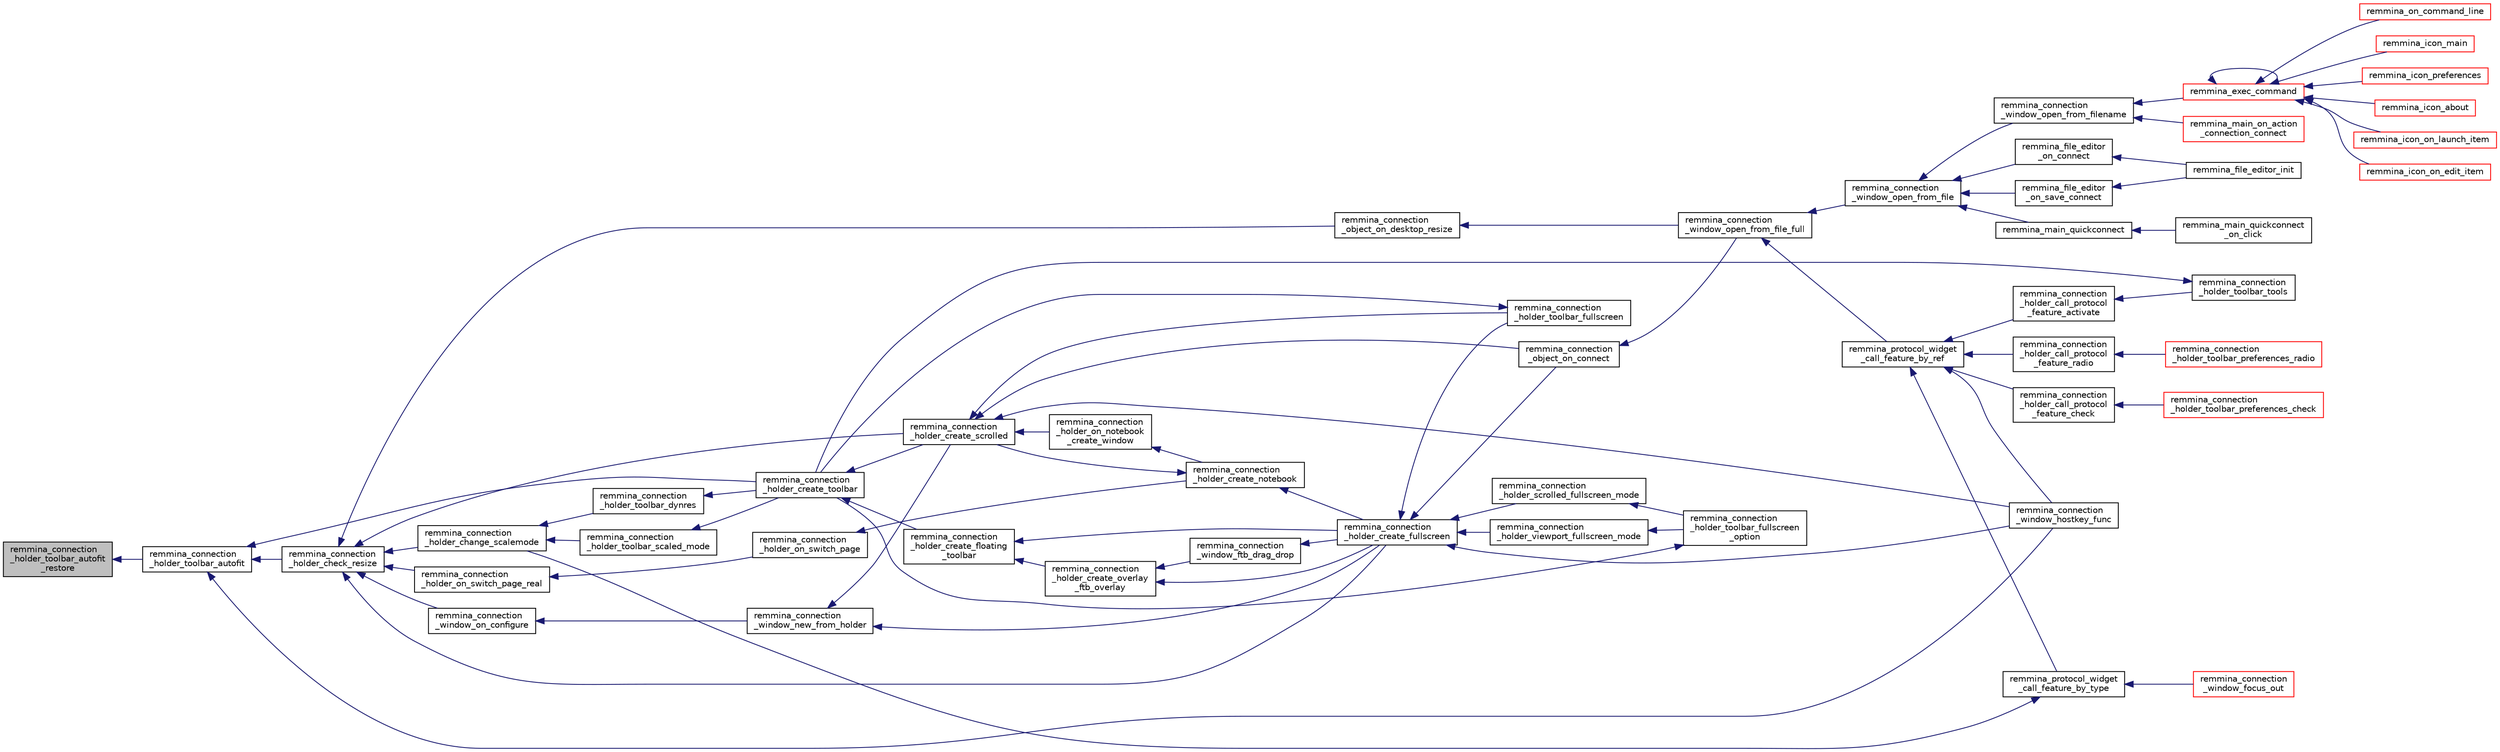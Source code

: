 digraph "remmina_connection_holder_toolbar_autofit_restore"
{
  edge [fontname="Helvetica",fontsize="10",labelfontname="Helvetica",labelfontsize="10"];
  node [fontname="Helvetica",fontsize="10",shape=record];
  rankdir="LR";
  Node6273 [label="remmina_connection\l_holder_toolbar_autofit\l_restore",height=0.2,width=0.4,color="black", fillcolor="grey75", style="filled", fontcolor="black"];
  Node6273 -> Node6274 [dir="back",color="midnightblue",fontsize="10",style="solid",fontname="Helvetica"];
  Node6274 [label="remmina_connection\l_holder_toolbar_autofit",height=0.2,width=0.4,color="black", fillcolor="white", style="filled",URL="$remmina__connection__window_8c.html#ac679e10d8be64d56ed13043dd4df7d1c"];
  Node6274 -> Node6275 [dir="back",color="midnightblue",fontsize="10",style="solid",fontname="Helvetica"];
  Node6275 [label="remmina_connection\l_holder_check_resize",height=0.2,width=0.4,color="black", fillcolor="white", style="filled",URL="$remmina__connection__window_8c.html#adf48e258e535235d29c9638333488920"];
  Node6275 -> Node6276 [dir="back",color="midnightblue",fontsize="10",style="solid",fontname="Helvetica"];
  Node6276 [label="remmina_connection\l_holder_change_scalemode",height=0.2,width=0.4,color="black", fillcolor="white", style="filled",URL="$remmina__connection__window_8c.html#a5565ebedf82eb9f2d54b7f447b4c930e"];
  Node6276 -> Node6277 [dir="back",color="midnightblue",fontsize="10",style="solid",fontname="Helvetica"];
  Node6277 [label="remmina_connection\l_holder_toolbar_dynres",height=0.2,width=0.4,color="black", fillcolor="white", style="filled",URL="$remmina__connection__window_8c.html#a576e3800c7371f63b27e3832848ac4e5"];
  Node6277 -> Node6278 [dir="back",color="midnightblue",fontsize="10",style="solid",fontname="Helvetica"];
  Node6278 [label="remmina_connection\l_holder_create_toolbar",height=0.2,width=0.4,color="black", fillcolor="white", style="filled",URL="$remmina__connection__window_8c.html#af8138da72278e9e9000276e08a6fd984"];
  Node6278 -> Node6279 [dir="back",color="midnightblue",fontsize="10",style="solid",fontname="Helvetica"];
  Node6279 [label="remmina_connection\l_holder_create_floating\l_toolbar",height=0.2,width=0.4,color="black", fillcolor="white", style="filled",URL="$remmina__connection__window_8c.html#a967dca6c1876afc3e6bcb763f9709d43"];
  Node6279 -> Node6280 [dir="back",color="midnightblue",fontsize="10",style="solid",fontname="Helvetica"];
  Node6280 [label="remmina_connection\l_holder_create_overlay\l_ftb_overlay",height=0.2,width=0.4,color="black", fillcolor="white", style="filled",URL="$remmina__connection__window_8c.html#ab2edcb806312b3367c70fbb13c383ae0"];
  Node6280 -> Node6281 [dir="back",color="midnightblue",fontsize="10",style="solid",fontname="Helvetica"];
  Node6281 [label="remmina_connection\l_window_ftb_drag_drop",height=0.2,width=0.4,color="black", fillcolor="white", style="filled",URL="$remmina__connection__window_8c.html#a15c9b2bd929f8f2bb64d0bb6fa60f067"];
  Node6281 -> Node6282 [dir="back",color="midnightblue",fontsize="10",style="solid",fontname="Helvetica"];
  Node6282 [label="remmina_connection\l_holder_create_fullscreen",height=0.2,width=0.4,color="black", fillcolor="white", style="filled",URL="$remmina__connection__window_8c.html#ae67ca4d276339723c1ff87fc224eaccf"];
  Node6282 -> Node6283 [dir="back",color="midnightblue",fontsize="10",style="solid",fontname="Helvetica"];
  Node6283 [label="remmina_connection\l_holder_toolbar_fullscreen",height=0.2,width=0.4,color="black", fillcolor="white", style="filled",URL="$remmina__connection__window_8c.html#a02ac20f50f1b7b816bd7208127efdbee"];
  Node6283 -> Node6278 [dir="back",color="midnightblue",fontsize="10",style="solid",fontname="Helvetica"];
  Node6282 -> Node6284 [dir="back",color="midnightblue",fontsize="10",style="solid",fontname="Helvetica"];
  Node6284 [label="remmina_connection\l_holder_viewport_fullscreen_mode",height=0.2,width=0.4,color="black", fillcolor="white", style="filled",URL="$remmina__connection__window_8c.html#a0e99d0ff8c39f2c6de508eee9ef498c5"];
  Node6284 -> Node6285 [dir="back",color="midnightblue",fontsize="10",style="solid",fontname="Helvetica"];
  Node6285 [label="remmina_connection\l_holder_toolbar_fullscreen\l_option",height=0.2,width=0.4,color="black", fillcolor="white", style="filled",URL="$remmina__connection__window_8c.html#a1415cdcbed0e6fe9a7978586bf132207"];
  Node6285 -> Node6278 [dir="back",color="midnightblue",fontsize="10",style="solid",fontname="Helvetica"];
  Node6282 -> Node6286 [dir="back",color="midnightblue",fontsize="10",style="solid",fontname="Helvetica"];
  Node6286 [label="remmina_connection\l_holder_scrolled_fullscreen_mode",height=0.2,width=0.4,color="black", fillcolor="white", style="filled",URL="$remmina__connection__window_8c.html#aa25cae5c0e15e13b817b925e42a044a9"];
  Node6286 -> Node6285 [dir="back",color="midnightblue",fontsize="10",style="solid",fontname="Helvetica"];
  Node6282 -> Node6287 [dir="back",color="midnightblue",fontsize="10",style="solid",fontname="Helvetica"];
  Node6287 [label="remmina_connection\l_window_hostkey_func",height=0.2,width=0.4,color="black", fillcolor="white", style="filled",URL="$remmina__connection__window_8c.html#abef663d930076deb3105f86dabe2a9c3"];
  Node6282 -> Node6288 [dir="back",color="midnightblue",fontsize="10",style="solid",fontname="Helvetica"];
  Node6288 [label="remmina_connection\l_object_on_connect",height=0.2,width=0.4,color="black", fillcolor="white", style="filled",URL="$remmina__connection__window_8c.html#a0ad685a873ecef95ec13caba17e0c22e"];
  Node6288 -> Node6289 [dir="back",color="midnightblue",fontsize="10",style="solid",fontname="Helvetica"];
  Node6289 [label="remmina_connection\l_window_open_from_file_full",height=0.2,width=0.4,color="black", fillcolor="white", style="filled",URL="$remmina__connection__window_8h.html#adbf2b670ca3bae96a99cb0b36021a961"];
  Node6289 -> Node6290 [dir="back",color="midnightblue",fontsize="10",style="solid",fontname="Helvetica"];
  Node6290 [label="remmina_connection\l_window_open_from_file",height=0.2,width=0.4,color="black", fillcolor="white", style="filled",URL="$remmina__connection__window_8h.html#a1c7f722a89609523cc4de079cc82f23c"];
  Node6290 -> Node6291 [dir="back",color="midnightblue",fontsize="10",style="solid",fontname="Helvetica"];
  Node6291 [label="remmina_connection\l_window_open_from_filename",height=0.2,width=0.4,color="black", fillcolor="white", style="filled",URL="$remmina__connection__window_8h.html#ab0ed27ef360efc7d92906cbabf9da5db"];
  Node6291 -> Node6292 [dir="back",color="midnightblue",fontsize="10",style="solid",fontname="Helvetica"];
  Node6292 [label="remmina_exec_command",height=0.2,width=0.4,color="red", fillcolor="white", style="filled",URL="$remmina__exec_8h.html#a424cabdcff647797061e7482049d62a7"];
  Node6292 -> Node6293 [dir="back",color="midnightblue",fontsize="10",style="solid",fontname="Helvetica"];
  Node6293 [label="remmina_on_command_line",height=0.2,width=0.4,color="red", fillcolor="white", style="filled",URL="$remmina_8c.html#aeb286fc5bd52ab5382ab8cb495dc2914"];
  Node6292 -> Node6292 [dir="back",color="midnightblue",fontsize="10",style="solid",fontname="Helvetica"];
  Node6292 -> Node6295 [dir="back",color="midnightblue",fontsize="10",style="solid",fontname="Helvetica"];
  Node6295 [label="remmina_icon_main",height=0.2,width=0.4,color="red", fillcolor="white", style="filled",URL="$remmina__icon_8c.html#a920476110ab6410c8fc8cf734109e497"];
  Node6292 -> Node6306 [dir="back",color="midnightblue",fontsize="10",style="solid",fontname="Helvetica"];
  Node6306 [label="remmina_icon_preferences",height=0.2,width=0.4,color="red", fillcolor="white", style="filled",URL="$remmina__icon_8c.html#ad3b0e3d12e4854eae05b1afea19da404"];
  Node6292 -> Node6307 [dir="back",color="midnightblue",fontsize="10",style="solid",fontname="Helvetica"];
  Node6307 [label="remmina_icon_about",height=0.2,width=0.4,color="red", fillcolor="white", style="filled",URL="$remmina__icon_8c.html#a5cdf1958ef01e49889bcee2e90e2cf71"];
  Node6292 -> Node6308 [dir="back",color="midnightblue",fontsize="10",style="solid",fontname="Helvetica"];
  Node6308 [label="remmina_icon_on_launch_item",height=0.2,width=0.4,color="red", fillcolor="white", style="filled",URL="$remmina__icon_8c.html#ad1699688680e12abcfd5c74dd2f76d83"];
  Node6292 -> Node6311 [dir="back",color="midnightblue",fontsize="10",style="solid",fontname="Helvetica"];
  Node6311 [label="remmina_icon_on_edit_item",height=0.2,width=0.4,color="red", fillcolor="white", style="filled",URL="$remmina__icon_8c.html#af8708120906a8dc41a7998ebf9ecd129"];
  Node6291 -> Node6313 [dir="back",color="midnightblue",fontsize="10",style="solid",fontname="Helvetica"];
  Node6313 [label="remmina_main_on_action\l_connection_connect",height=0.2,width=0.4,color="red", fillcolor="white", style="filled",URL="$remmina__main_8c.html#ae023d1cb099a4f7bee79f13760566cbf"];
  Node6290 -> Node6315 [dir="back",color="midnightblue",fontsize="10",style="solid",fontname="Helvetica"];
  Node6315 [label="remmina_file_editor\l_on_connect",height=0.2,width=0.4,color="black", fillcolor="white", style="filled",URL="$remmina__file__editor_8c.html#a73b8581fd1fd77532b748d91a2951f25"];
  Node6315 -> Node6299 [dir="back",color="midnightblue",fontsize="10",style="solid",fontname="Helvetica"];
  Node6299 [label="remmina_file_editor_init",height=0.2,width=0.4,color="black", fillcolor="white", style="filled",URL="$remmina__file__editor_8c.html#a9afd8d41c66f547320930eb331f3124d"];
  Node6290 -> Node6300 [dir="back",color="midnightblue",fontsize="10",style="solid",fontname="Helvetica"];
  Node6300 [label="remmina_file_editor\l_on_save_connect",height=0.2,width=0.4,color="black", fillcolor="white", style="filled",URL="$remmina__file__editor_8c.html#a57224f3f69f04f398de563b71be6b18e"];
  Node6300 -> Node6299 [dir="back",color="midnightblue",fontsize="10",style="solid",fontname="Helvetica"];
  Node6290 -> Node6316 [dir="back",color="midnightblue",fontsize="10",style="solid",fontname="Helvetica"];
  Node6316 [label="remmina_main_quickconnect",height=0.2,width=0.4,color="black", fillcolor="white", style="filled",URL="$remmina__main_8c.html#a802458852abacebfb16f1f4295806a01"];
  Node6316 -> Node6317 [dir="back",color="midnightblue",fontsize="10",style="solid",fontname="Helvetica"];
  Node6317 [label="remmina_main_quickconnect\l_on_click",height=0.2,width=0.4,color="black", fillcolor="white", style="filled",URL="$remmina__main_8c.html#a210e9e04c7c97cc86412044de31f659d"];
  Node6289 -> Node6318 [dir="back",color="midnightblue",fontsize="10",style="solid",fontname="Helvetica"];
  Node6318 [label="remmina_protocol_widget\l_call_feature_by_ref",height=0.2,width=0.4,color="black", fillcolor="white", style="filled",URL="$remmina__protocol__widget_8h.html#a605b69a9aa4393024369cc5070488692"];
  Node6318 -> Node6319 [dir="back",color="midnightblue",fontsize="10",style="solid",fontname="Helvetica"];
  Node6319 [label="remmina_connection\l_holder_call_protocol\l_feature_radio",height=0.2,width=0.4,color="black", fillcolor="white", style="filled",URL="$remmina__connection__window_8c.html#a86280cb973101817f7410af393bc2f98"];
  Node6319 -> Node6320 [dir="back",color="midnightblue",fontsize="10",style="solid",fontname="Helvetica"];
  Node6320 [label="remmina_connection\l_holder_toolbar_preferences_radio",height=0.2,width=0.4,color="red", fillcolor="white", style="filled",URL="$remmina__connection__window_8c.html#a1ddab4aacc284c606ab237eae9c0b5a9"];
  Node6318 -> Node6322 [dir="back",color="midnightblue",fontsize="10",style="solid",fontname="Helvetica"];
  Node6322 [label="remmina_connection\l_holder_call_protocol\l_feature_check",height=0.2,width=0.4,color="black", fillcolor="white", style="filled",URL="$remmina__connection__window_8c.html#a8d924ded7fe147df8b5f113e2fb1d6e7"];
  Node6322 -> Node6323 [dir="back",color="midnightblue",fontsize="10",style="solid",fontname="Helvetica"];
  Node6323 [label="remmina_connection\l_holder_toolbar_preferences_check",height=0.2,width=0.4,color="red", fillcolor="white", style="filled",URL="$remmina__connection__window_8c.html#ada0dce340f5f1484c496a2357e8a2c69"];
  Node6318 -> Node6324 [dir="back",color="midnightblue",fontsize="10",style="solid",fontname="Helvetica"];
  Node6324 [label="remmina_connection\l_holder_call_protocol\l_feature_activate",height=0.2,width=0.4,color="black", fillcolor="white", style="filled",URL="$remmina__connection__window_8c.html#a4507b43c6fd10bc68d9512c6b253a552"];
  Node6324 -> Node6325 [dir="back",color="midnightblue",fontsize="10",style="solid",fontname="Helvetica"];
  Node6325 [label="remmina_connection\l_holder_toolbar_tools",height=0.2,width=0.4,color="black", fillcolor="white", style="filled",URL="$remmina__connection__window_8c.html#a51cc0b2274049920f67c71047bd76213"];
  Node6325 -> Node6278 [dir="back",color="midnightblue",fontsize="10",style="solid",fontname="Helvetica"];
  Node6318 -> Node6287 [dir="back",color="midnightblue",fontsize="10",style="solid",fontname="Helvetica"];
  Node6318 -> Node6326 [dir="back",color="midnightblue",fontsize="10",style="solid",fontname="Helvetica"];
  Node6326 [label="remmina_protocol_widget\l_call_feature_by_type",height=0.2,width=0.4,color="black", fillcolor="white", style="filled",URL="$remmina__protocol__widget_8h.html#a6a630e96e5b914d60d678ae8eaad4cd9"];
  Node6326 -> Node6276 [dir="back",color="midnightblue",fontsize="10",style="solid",fontname="Helvetica"];
  Node6326 -> Node6327 [dir="back",color="midnightblue",fontsize="10",style="solid",fontname="Helvetica"];
  Node6327 [label="remmina_connection\l_window_focus_out",height=0.2,width=0.4,color="red", fillcolor="white", style="filled",URL="$remmina__connection__window_8c.html#a8c242e0a7ee57ed79099c330d696b43f"];
  Node6280 -> Node6282 [dir="back",color="midnightblue",fontsize="10",style="solid",fontname="Helvetica"];
  Node6279 -> Node6282 [dir="back",color="midnightblue",fontsize="10",style="solid",fontname="Helvetica"];
  Node6278 -> Node6330 [dir="back",color="midnightblue",fontsize="10",style="solid",fontname="Helvetica"];
  Node6330 [label="remmina_connection\l_holder_create_scrolled",height=0.2,width=0.4,color="black", fillcolor="white", style="filled",URL="$remmina__connection__window_8c.html#a57b3656c37df65d276ddd50a16906dc7"];
  Node6330 -> Node6283 [dir="back",color="midnightblue",fontsize="10",style="solid",fontname="Helvetica"];
  Node6330 -> Node6331 [dir="back",color="midnightblue",fontsize="10",style="solid",fontname="Helvetica"];
  Node6331 [label="remmina_connection\l_holder_on_notebook\l_create_window",height=0.2,width=0.4,color="black", fillcolor="white", style="filled",URL="$remmina__connection__window_8c.html#a2f5fc595c1aad851962aa58e2009bcce"];
  Node6331 -> Node6332 [dir="back",color="midnightblue",fontsize="10",style="solid",fontname="Helvetica"];
  Node6332 [label="remmina_connection\l_holder_create_notebook",height=0.2,width=0.4,color="black", fillcolor="white", style="filled",URL="$remmina__connection__window_8c.html#ae616dc409c5775dc73d9a83c1f081705"];
  Node6332 -> Node6330 [dir="back",color="midnightblue",fontsize="10",style="solid",fontname="Helvetica"];
  Node6332 -> Node6282 [dir="back",color="midnightblue",fontsize="10",style="solid",fontname="Helvetica"];
  Node6330 -> Node6287 [dir="back",color="midnightblue",fontsize="10",style="solid",fontname="Helvetica"];
  Node6330 -> Node6288 [dir="back",color="midnightblue",fontsize="10",style="solid",fontname="Helvetica"];
  Node6276 -> Node6334 [dir="back",color="midnightblue",fontsize="10",style="solid",fontname="Helvetica"];
  Node6334 [label="remmina_connection\l_holder_toolbar_scaled_mode",height=0.2,width=0.4,color="black", fillcolor="white", style="filled",URL="$remmina__connection__window_8c.html#ad6136dd7c0867a5a5f1c0b0645632ee4"];
  Node6334 -> Node6278 [dir="back",color="midnightblue",fontsize="10",style="solid",fontname="Helvetica"];
  Node6275 -> Node6335 [dir="back",color="midnightblue",fontsize="10",style="solid",fontname="Helvetica"];
  Node6335 [label="remmina_connection\l_window_on_configure",height=0.2,width=0.4,color="black", fillcolor="white", style="filled",URL="$remmina__connection__window_8c.html#af79fdcdd07b28c1cde08489d7986ca37"];
  Node6335 -> Node6329 [dir="back",color="midnightblue",fontsize="10",style="solid",fontname="Helvetica"];
  Node6329 [label="remmina_connection\l_window_new_from_holder",height=0.2,width=0.4,color="black", fillcolor="white", style="filled",URL="$remmina__connection__window_8c.html#a0ff4775a640861c11f2bc9f4e4680ed5"];
  Node6329 -> Node6330 [dir="back",color="midnightblue",fontsize="10",style="solid",fontname="Helvetica"];
  Node6329 -> Node6282 [dir="back",color="midnightblue",fontsize="10",style="solid",fontname="Helvetica"];
  Node6275 -> Node6336 [dir="back",color="midnightblue",fontsize="10",style="solid",fontname="Helvetica"];
  Node6336 [label="remmina_connection\l_holder_on_switch_page_real",height=0.2,width=0.4,color="black", fillcolor="white", style="filled",URL="$remmina__connection__window_8c.html#af0cc437cd94ed03047f1e2b195317b54"];
  Node6336 -> Node6337 [dir="back",color="midnightblue",fontsize="10",style="solid",fontname="Helvetica"];
  Node6337 [label="remmina_connection\l_holder_on_switch_page",height=0.2,width=0.4,color="black", fillcolor="white", style="filled",URL="$remmina__connection__window_8c.html#ac93e70cd6f65ebb4bee3827240cf1c05"];
  Node6337 -> Node6332 [dir="back",color="midnightblue",fontsize="10",style="solid",fontname="Helvetica"];
  Node6275 -> Node6330 [dir="back",color="midnightblue",fontsize="10",style="solid",fontname="Helvetica"];
  Node6275 -> Node6282 [dir="back",color="midnightblue",fontsize="10",style="solid",fontname="Helvetica"];
  Node6275 -> Node6338 [dir="back",color="midnightblue",fontsize="10",style="solid",fontname="Helvetica"];
  Node6338 [label="remmina_connection\l_object_on_desktop_resize",height=0.2,width=0.4,color="black", fillcolor="white", style="filled",URL="$remmina__connection__window_8c.html#a3bb0386b166904eb00902d08d6c959a5"];
  Node6338 -> Node6289 [dir="back",color="midnightblue",fontsize="10",style="solid",fontname="Helvetica"];
  Node6274 -> Node6278 [dir="back",color="midnightblue",fontsize="10",style="solid",fontname="Helvetica"];
  Node6274 -> Node6287 [dir="back",color="midnightblue",fontsize="10",style="solid",fontname="Helvetica"];
}
